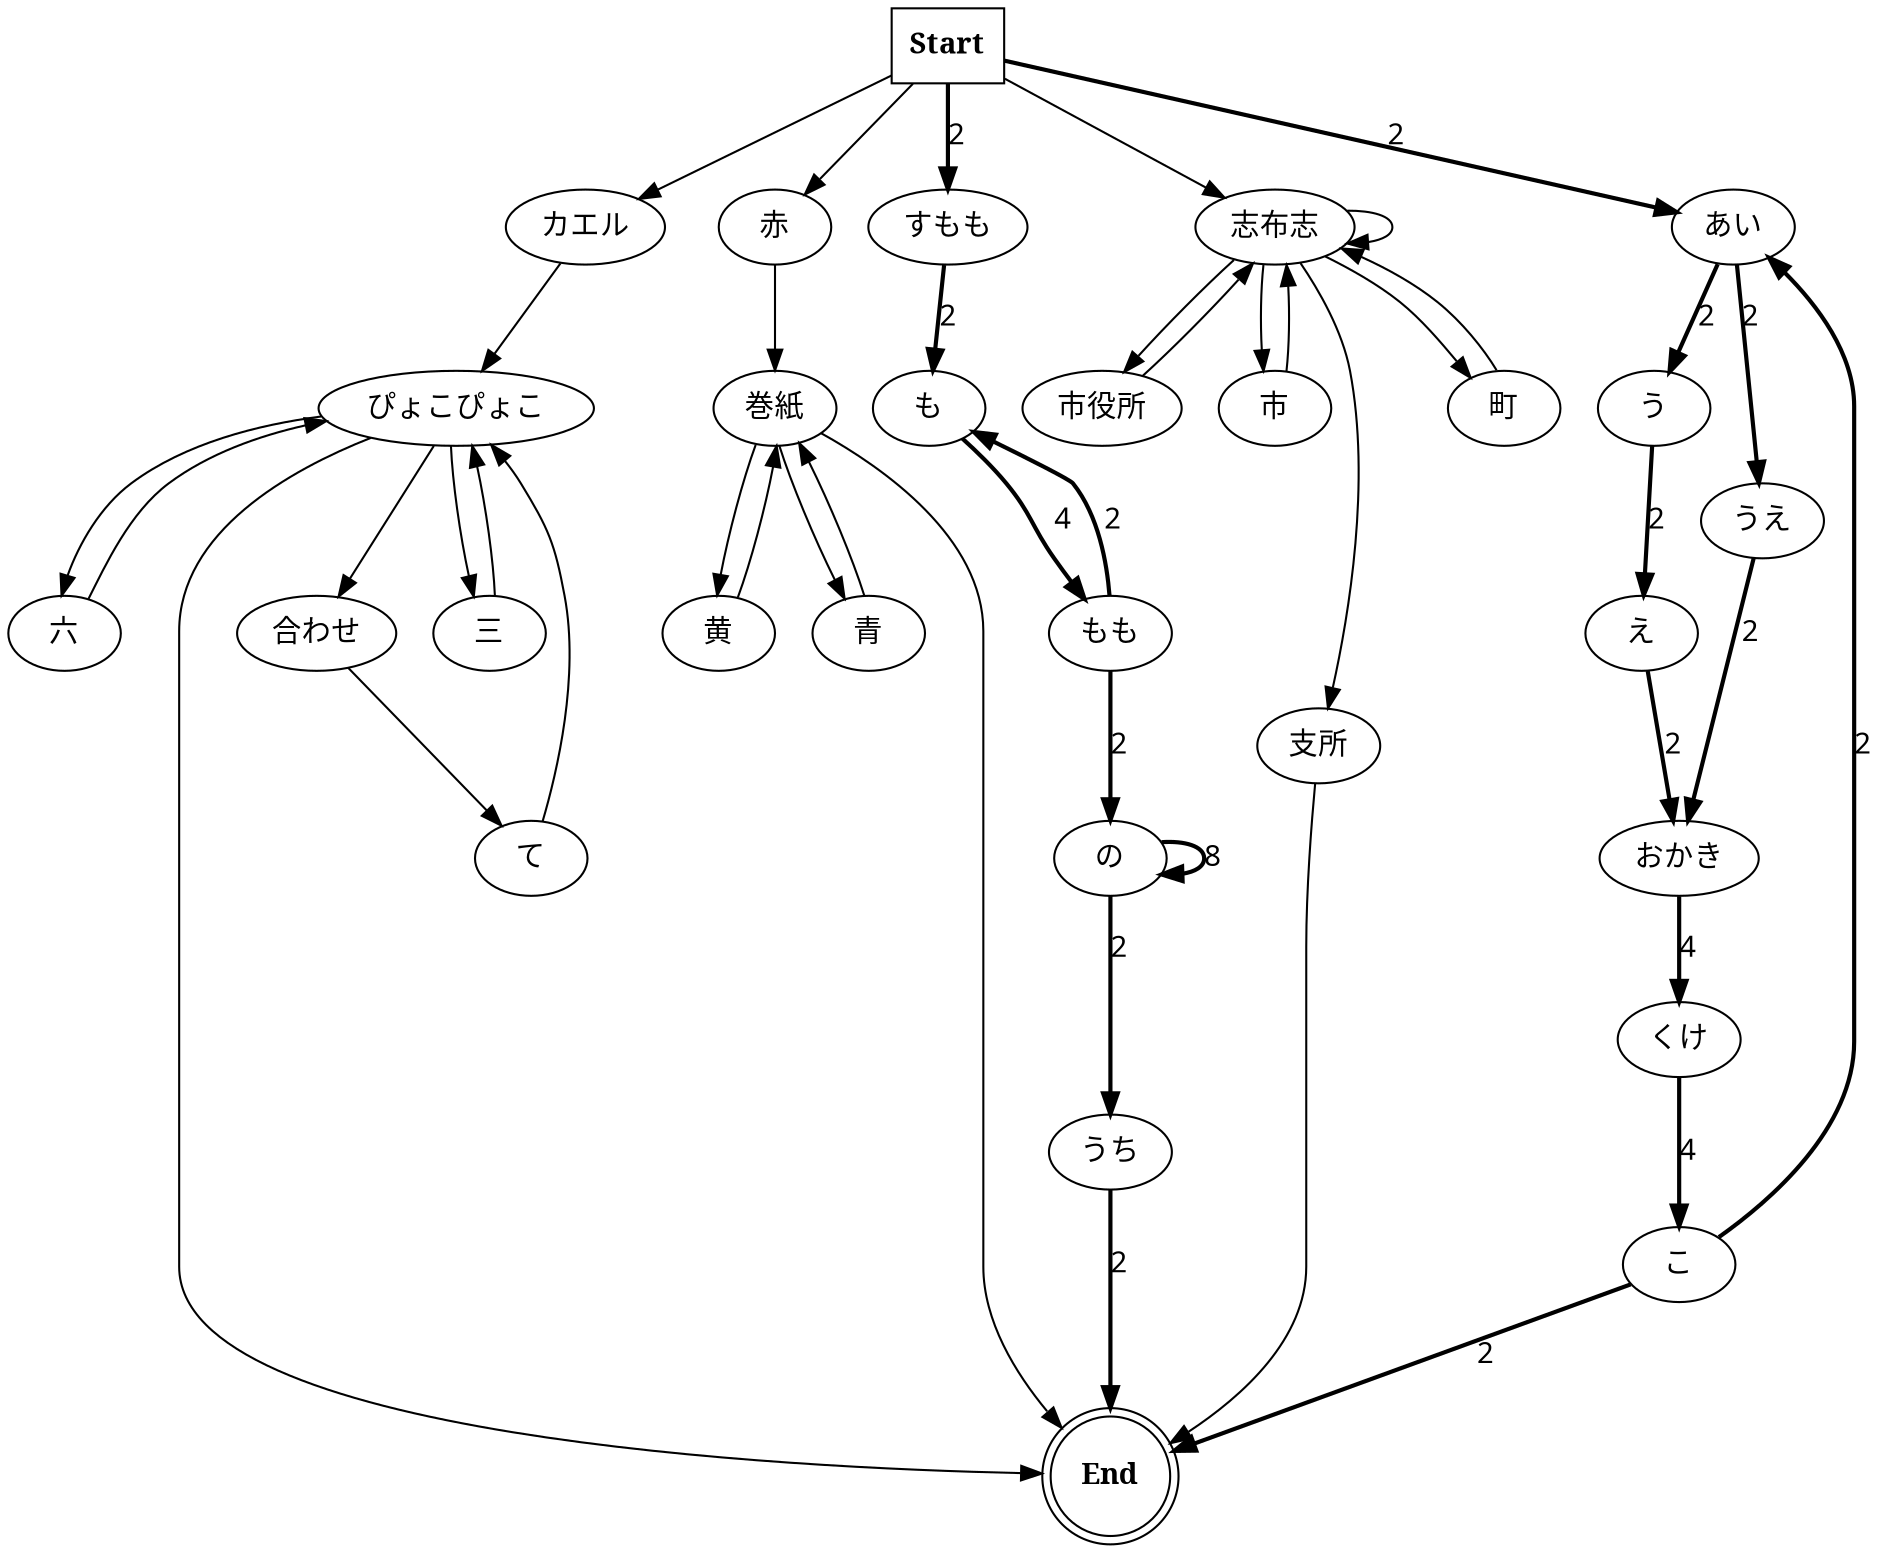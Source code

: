 digraph G {
	graph [charset="UTF-8"]
	node [fontname="MS UI Gothic"]
	edge [fontname="MS UI Gothic"]
		"0Start" [label=Start fontname=bold shape=box]
		End1 [label=End fontname=bold shape=doublecircle]
			"おかき" -> "くけ" [label=4 style=bold]
			"て" -> "ぴょこぴょこ" [label="" style=""]
			"もも" -> "の" [label=2 style=bold]
			"三" -> "ぴょこぴょこ" [label="" style=""]
			"0Start" -> "カエル" [label="" style=""]
			"くけ" -> "こ" [label=4 style=bold]
			"0Start" -> "赤" [label="" style=""]
			"すもも" -> "も" [label=2 style=bold]
			"え" -> "おかき" [label=2 style=bold]
			"支所" -> End1 [label="" style=""]
			"青" -> "巻紙" [label="" style=""]
			"ぴょこぴょこ" -> End1 [label="" style=""]
			"志布志" -> "町" [label="" style=""]
			"合わせ" -> "て" [label="" style=""]
			"志布志" -> "市役所" [label="" style=""]
			"巻紙" -> "黄" [label="" style=""]
			"黄" -> "巻紙" [label="" style=""]
			"こ" -> "あい" [label=2 style=bold]
			"0Start" -> "すもも" [label=2 style=bold]
			"市" -> "志布志" [label="" style=""]
			"市役所" -> "志布志" [label="" style=""]
			"町" -> "志布志" [label="" style=""]
			"うえ" -> "おかき" [label=2 style=bold]
			"志布志" -> "志布志" [label="" style=""]
			"ぴょこぴょこ" -> "三" [label="" style=""]
			"うち" -> End1 [label=2 style=bold]
			"巻紙" -> End1 [label="" style=""]
			"0Start" -> "志布志" [label="" style=""]
			"ぴょこぴょこ" -> "合わせ" [label="" style=""]
			"志布志" -> "支所" [label="" style=""]
			"こ" -> End1 [label=2 style=bold]
			"も" -> "もも" [label=4 style=bold]
			"0Start" -> "あい" [label=2 style=bold]
			"赤" -> "巻紙" [label="" style=""]
			"巻紙" -> "青" [label="" style=""]
			"六" -> "ぴょこぴょこ" [label="" style=""]
			"あい" -> "う" [label=2 style=bold]
			"の" -> "の" [label=8 style=bold]
			"あい" -> "うえ" [label=2 style=bold]
			"ぴょこぴょこ" -> "六" [label="" style=""]
			"志布志" -> "市" [label="" style=""]
			"カエル" -> "ぴょこぴょこ" [label="" style=""]
			"う" -> "え" [label=2 style=bold]
			"もも" -> "も" [label=2 style=bold]
			"の" -> "うち" [label=2 style=bold]
}